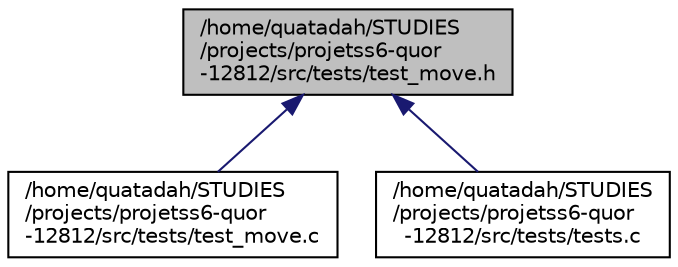 digraph "/home/quatadah/STUDIES/projects/projetss6-quor-12812/src/tests/test_move.h"
{
 // LATEX_PDF_SIZE
  edge [fontname="Helvetica",fontsize="10",labelfontname="Helvetica",labelfontsize="10"];
  node [fontname="Helvetica",fontsize="10",shape=record];
  Node1 [label="/home/quatadah/STUDIES\l/projects/projetss6-quor\l-12812/src/tests/test_move.h",height=0.2,width=0.4,color="black", fillcolor="grey75", style="filled", fontcolor="black",tooltip=" "];
  Node1 -> Node2 [dir="back",color="midnightblue",fontsize="10",style="solid",fontname="Helvetica"];
  Node2 [label="/home/quatadah/STUDIES\l/projects/projetss6-quor\l-12812/src/tests/test_move.c",height=0.2,width=0.4,color="black", fillcolor="white", style="filled",URL="$test__move_8c.html",tooltip=" "];
  Node1 -> Node3 [dir="back",color="midnightblue",fontsize="10",style="solid",fontname="Helvetica"];
  Node3 [label="/home/quatadah/STUDIES\l/projects/projetss6-quor\l-12812/src/tests/tests.c",height=0.2,width=0.4,color="black", fillcolor="white", style="filled",URL="$tests_8c.html",tooltip=" "];
}
